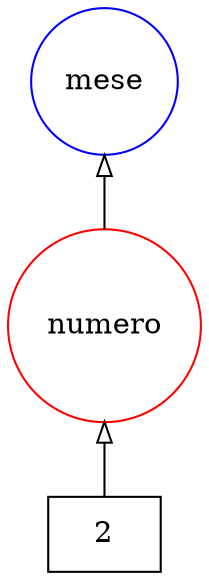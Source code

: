 digraph {
   rankdir=BT;
   edge [arrowhead=empty];

   subgraph {
      rank="source";
      edge [arrowhead=normal];
      node [shape=box];
      t149 [label="2"];
   }

   subgraph {
      rank="same";
      node [color=red,shape=circle];
      tag157 [label=numero]; 
   }

   subgraph {
      rank="same";
      node [color=blue,shape=circle];
      tag236 [label=mese]; 
   }

   subgraph {
      rank="same";
      node [color=green,shape=circle];
   }

   subgraph {
      rank="same";
      node [color=orange,shape=circle];
   }
   tag157 -> tag236;
   t149 -> tag157;
}